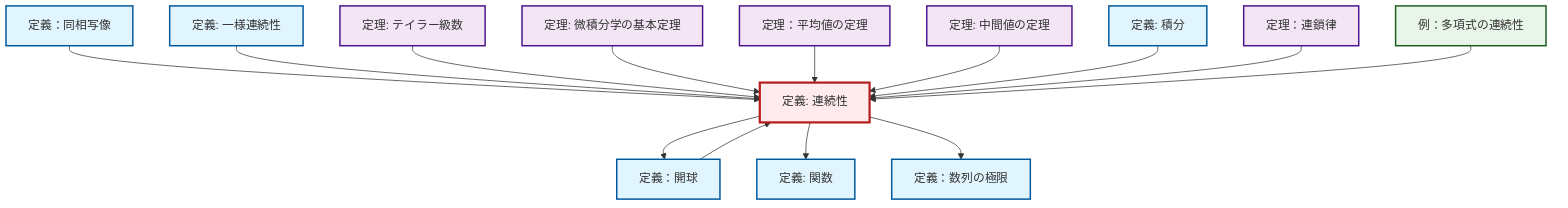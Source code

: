 graph TD
    classDef definition fill:#e1f5fe,stroke:#01579b,stroke-width:2px
    classDef theorem fill:#f3e5f5,stroke:#4a148c,stroke-width:2px
    classDef axiom fill:#fff3e0,stroke:#e65100,stroke-width:2px
    classDef example fill:#e8f5e9,stroke:#1b5e20,stroke-width:2px
    classDef current fill:#ffebee,stroke:#b71c1c,stroke-width:3px
    def-limit["定義：数列の極限"]:::definition
    thm-intermediate-value["定理: 中間値の定理"]:::theorem
    thm-mean-value["定理：平均値の定理"]:::theorem
    def-continuity["定義: 連続性"]:::definition
    def-open-ball["定義：開球"]:::definition
    def-homeomorphism["定義：同相写像"]:::definition
    def-function["定義: 関数"]:::definition
    ex-polynomial-continuity["例：多項式の連続性"]:::example
    def-uniform-continuity["定義: 一様連続性"]:::definition
    def-integral["定義: 積分"]:::definition
    thm-taylor-series["定理: テイラー級数"]:::theorem
    thm-chain-rule["定理：連鎖律"]:::theorem
    thm-fundamental-calculus["定理: 微積分学の基本定理"]:::theorem
    def-homeomorphism --> def-continuity
    def-continuity --> def-open-ball
    def-uniform-continuity --> def-continuity
    thm-taylor-series --> def-continuity
    thm-fundamental-calculus --> def-continuity
    thm-mean-value --> def-continuity
    thm-intermediate-value --> def-continuity
    def-integral --> def-continuity
    thm-chain-rule --> def-continuity
    def-continuity --> def-function
    def-continuity --> def-limit
    ex-polynomial-continuity --> def-continuity
    def-open-ball --> def-continuity
    class def-continuity current